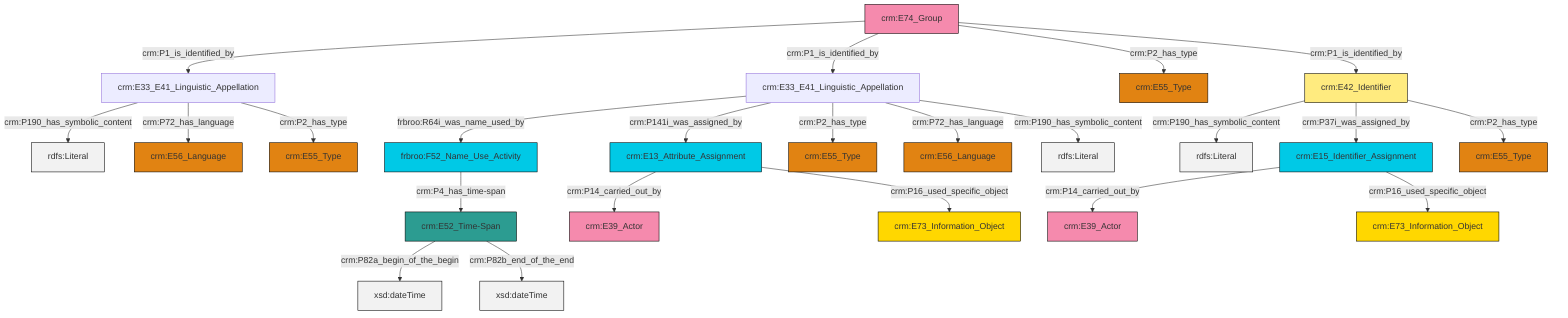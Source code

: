 graph TD
classDef Literal fill:#f2f2f2,stroke:#000000;
classDef CRM_Entity fill:#FFFFFF,stroke:#000000;
classDef Temporal_Entity fill:#00C9E6, stroke:#000000;
classDef Type fill:#E18312, stroke:#000000;
classDef Time-Span fill:#2C9C91, stroke:#000000;
classDef Appellation fill:#FFEB7F, stroke:#000000;
classDef Place fill:#008836, stroke:#000000;
classDef Persistent_Item fill:#B266B2, stroke:#000000;
classDef Conceptual_Object fill:#FFD700, stroke:#000000;
classDef Physical_Thing fill:#D2B48C, stroke:#000000;
classDef Actor fill:#f58aad, stroke:#000000;
classDef PC_Classes fill:#4ce600, stroke:#000000;
classDef Multi fill:#cccccc,stroke:#000000;

0["crm:E15_Identifier_Assignment"]:::Temporal_Entity -->|crm:P14_carried_out_by| 1["crm:E39_Actor"]:::Actor
5["crm:E13_Attribute_Assignment"]:::Temporal_Entity -->|crm:P14_carried_out_by| 6["crm:E39_Actor"]:::Actor
7["crm:E33_E41_Linguistic_Appellation"]:::Default -->|frbroo:R64i_was_name_used_by| 8["frbroo:F52_Name_Use_Activity"]:::Temporal_Entity
11["crm:E74_Group"]:::Actor -->|crm:P1_is_identified_by| 2["crm:E33_E41_Linguistic_Appellation"]:::Default
7["crm:E33_E41_Linguistic_Appellation"]:::Default -->|crm:P141i_was_assigned_by| 5["crm:E13_Attribute_Assignment"]:::Temporal_Entity
0["crm:E15_Identifier_Assignment"]:::Temporal_Entity -->|crm:P16_used_specific_object| 13["crm:E73_Information_Object"]:::Conceptual_Object
9["crm:E52_Time-Span"]:::Time-Span -->|crm:P82a_begin_of_the_begin| 16[xsd:dateTime]:::Literal
8["frbroo:F52_Name_Use_Activity"]:::Temporal_Entity -->|crm:P4_has_time-span| 9["crm:E52_Time-Span"]:::Time-Span
9["crm:E52_Time-Span"]:::Time-Span -->|crm:P82b_end_of_the_end| 21[xsd:dateTime]:::Literal
7["crm:E33_E41_Linguistic_Appellation"]:::Default -->|crm:P2_has_type| 26["crm:E55_Type"]:::Type
30["crm:E42_Identifier"]:::Appellation -->|crm:P190_has_symbolic_content| 31[rdfs:Literal]:::Literal
5["crm:E13_Attribute_Assignment"]:::Temporal_Entity -->|crm:P16_used_specific_object| 14["crm:E73_Information_Object"]:::Conceptual_Object
7["crm:E33_E41_Linguistic_Appellation"]:::Default -->|crm:P72_has_language| 28["crm:E56_Language"]:::Type
11["crm:E74_Group"]:::Actor -->|crm:P1_is_identified_by| 7["crm:E33_E41_Linguistic_Appellation"]:::Default
30["crm:E42_Identifier"]:::Appellation -->|crm:P37i_was_assigned_by| 0["crm:E15_Identifier_Assignment"]:::Temporal_Entity
30["crm:E42_Identifier"]:::Appellation -->|crm:P2_has_type| 17["crm:E55_Type"]:::Type
7["crm:E33_E41_Linguistic_Appellation"]:::Default -->|crm:P190_has_symbolic_content| 36[rdfs:Literal]:::Literal
2["crm:E33_E41_Linguistic_Appellation"]:::Default -->|crm:P190_has_symbolic_content| 37[rdfs:Literal]:::Literal
11["crm:E74_Group"]:::Actor -->|crm:P2_has_type| 19["crm:E55_Type"]:::Type
2["crm:E33_E41_Linguistic_Appellation"]:::Default -->|crm:P72_has_language| 39["crm:E56_Language"]:::Type
2["crm:E33_E41_Linguistic_Appellation"]:::Default -->|crm:P2_has_type| 22["crm:E55_Type"]:::Type
11["crm:E74_Group"]:::Actor -->|crm:P1_is_identified_by| 30["crm:E42_Identifier"]:::Appellation